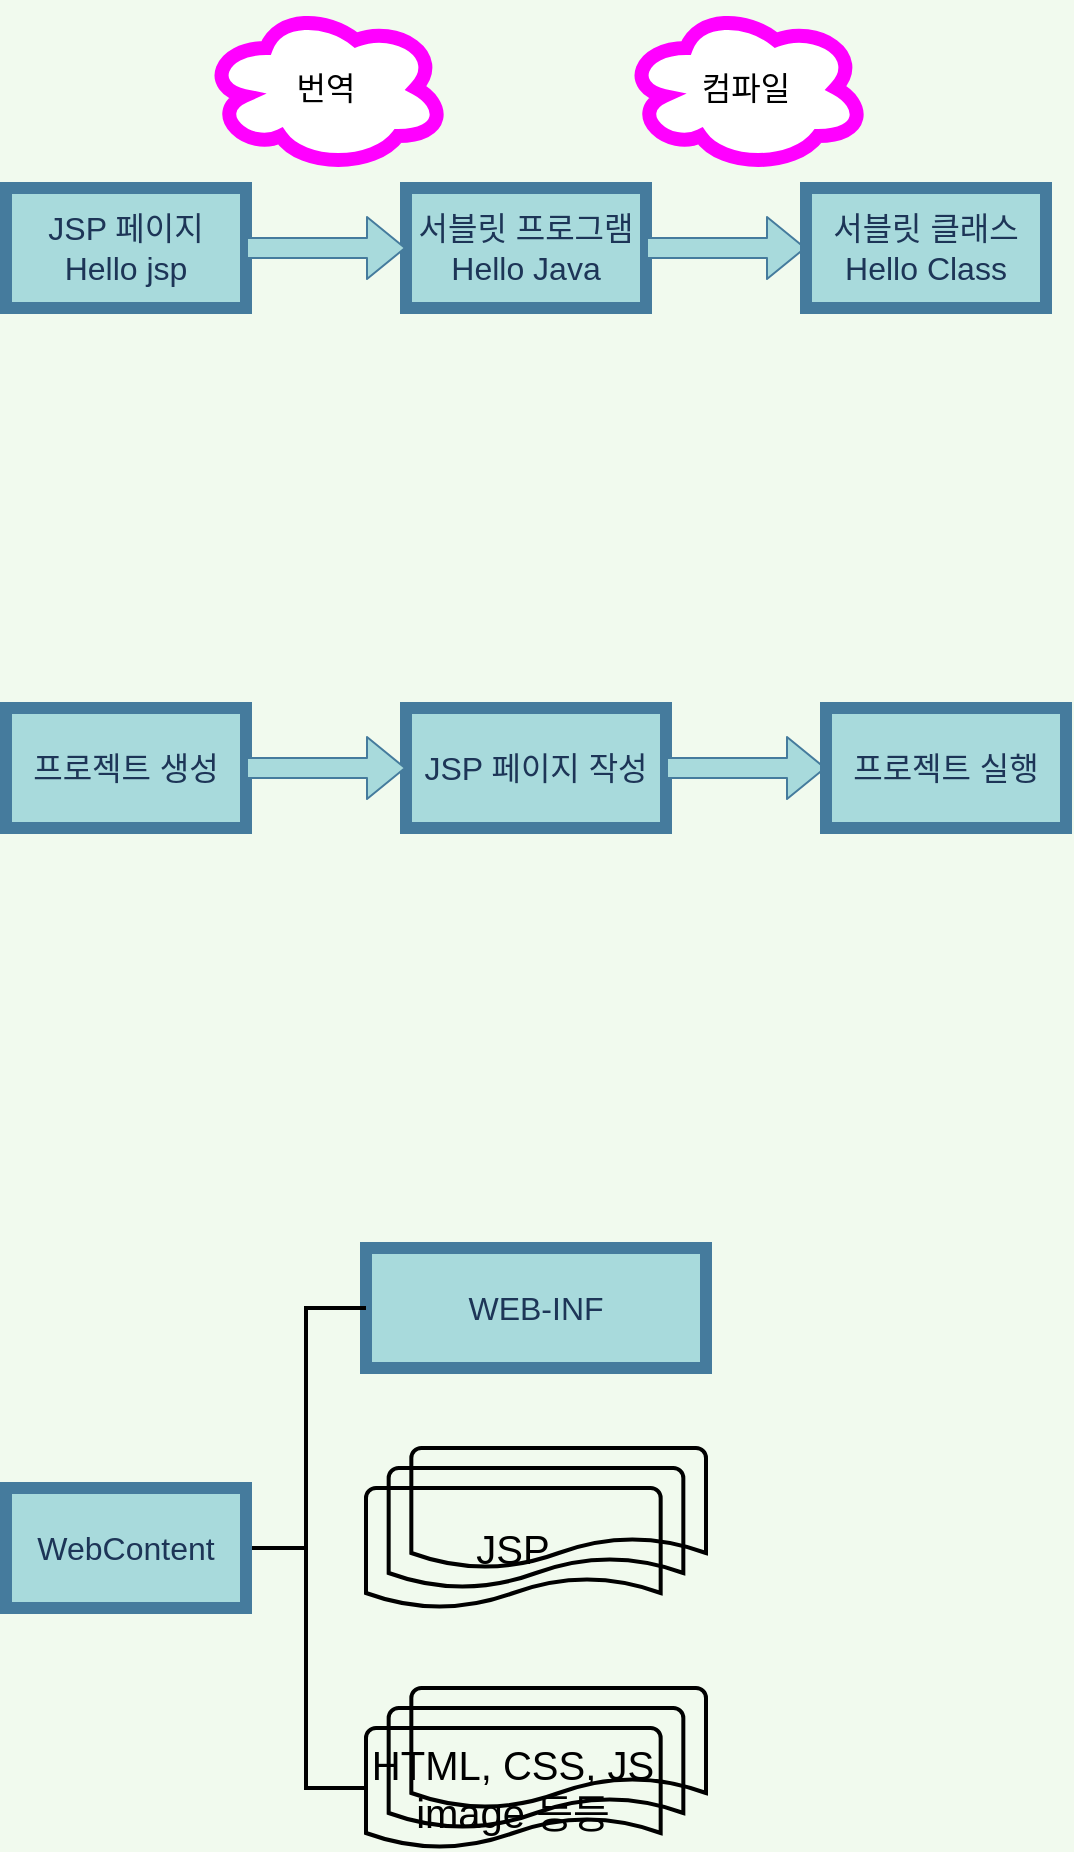 <mxfile version="13.9.9" type="device"><diagram id="0rvbULCz8Sirs2Cx_R-V" name="페이지-1"><mxGraphModel dx="1278" dy="948" grid="1" gridSize="10" guides="1" tooltips="1" connect="1" arrows="1" fold="1" page="1" pageScale="1" pageWidth="827" pageHeight="1169" background="#F1FAEE" math="0" shadow="0"><root><mxCell id="0"/><mxCell id="1" parent="0"/><mxCell id="-EcUMx5FLeWmtjF7BSpC-1" value="JSP 페이지&lt;br&gt;Hello jsp" style="rounded=0;whiteSpace=wrap;html=1;strokeWidth=6;strokeColor=#457B9D;fillColor=#A8DADC;fontColor=#1D3557;fontSize=16;" parent="1" vertex="1"><mxGeometry x="40" y="140" width="120" height="60" as="geometry"/></mxCell><mxCell id="-EcUMx5FLeWmtjF7BSpC-2" value="서블릿 프로그램&lt;br&gt;Hello Java" style="rounded=0;whiteSpace=wrap;html=1;strokeWidth=6;strokeColor=#457B9D;fillColor=#A8DADC;fontColor=#1D3557;fontSize=16;" parent="1" vertex="1"><mxGeometry x="240" y="140" width="120" height="60" as="geometry"/></mxCell><mxCell id="-EcUMx5FLeWmtjF7BSpC-3" value="" style="shape=flexArrow;endArrow=classic;html=1;strokeColor=#457B9D;fillColor=#A8DADC;fontSize=16;fontColor=#1D3557;exitX=1;exitY=0.5;exitDx=0;exitDy=0;entryX=0;entryY=0.5;entryDx=0;entryDy=0;" parent="1" source="-EcUMx5FLeWmtjF7BSpC-1" target="-EcUMx5FLeWmtjF7BSpC-2" edge="1"><mxGeometry width="50" height="50" relative="1" as="geometry"><mxPoint x="390" y="500" as="sourcePoint"/><mxPoint x="440" y="450" as="targetPoint"/></mxGeometry></mxCell><mxCell id="-EcUMx5FLeWmtjF7BSpC-4" value="번역" style="ellipse;shape=cloud;whiteSpace=wrap;html=1;rounded=0;sketch=0;fontSize=16;strokeColor=#FF00FF;strokeWidth=7;" parent="1" vertex="1"><mxGeometry x="140" y="50" width="120" height="80" as="geometry"/></mxCell><mxCell id="-EcUMx5FLeWmtjF7BSpC-5" value="" style="shape=flexArrow;endArrow=classic;html=1;strokeColor=#457B9D;fillColor=#A8DADC;fontSize=16;fontColor=#1D3557;exitX=1;exitY=0.5;exitDx=0;exitDy=0;entryX=0;entryY=0.5;entryDx=0;entryDy=0;" parent="1" target="-EcUMx5FLeWmtjF7BSpC-6" edge="1"><mxGeometry width="50" height="50" relative="1" as="geometry"><mxPoint x="360" y="170" as="sourcePoint"/><mxPoint x="640" y="450" as="targetPoint"/></mxGeometry></mxCell><mxCell id="-EcUMx5FLeWmtjF7BSpC-6" value="서블릿 클래스&lt;br&gt;Hello Class" style="rounded=0;whiteSpace=wrap;html=1;strokeWidth=6;strokeColor=#457B9D;fillColor=#A8DADC;fontColor=#1D3557;fontSize=16;" parent="1" vertex="1"><mxGeometry x="440" y="140" width="120" height="60" as="geometry"/></mxCell><mxCell id="-EcUMx5FLeWmtjF7BSpC-7" value="컴파일" style="ellipse;shape=cloud;whiteSpace=wrap;html=1;rounded=0;sketch=0;fontSize=16;strokeColor=#FF00FF;strokeWidth=7;" parent="1" vertex="1"><mxGeometry x="350" y="50" width="120" height="80" as="geometry"/></mxCell><mxCell id="wzgUvtdiHeAFrp-MRWVQ-1" value="프로젝트 생성" style="rounded=0;whiteSpace=wrap;html=1;strokeWidth=6;strokeColor=#457B9D;fillColor=#A8DADC;fontColor=#1D3557;fontSize=16;" vertex="1" parent="1"><mxGeometry x="40" y="400" width="120" height="60" as="geometry"/></mxCell><mxCell id="wzgUvtdiHeAFrp-MRWVQ-2" value="JSP 페이지 작성" style="rounded=0;whiteSpace=wrap;html=1;strokeWidth=6;strokeColor=#457B9D;fillColor=#A8DADC;fontColor=#1D3557;fontSize=16;" vertex="1" parent="1"><mxGeometry x="240" y="400" width="130" height="60" as="geometry"/></mxCell><mxCell id="wzgUvtdiHeAFrp-MRWVQ-3" value="" style="shape=flexArrow;endArrow=classic;html=1;strokeColor=#457B9D;fillColor=#A8DADC;fontSize=16;fontColor=#1D3557;exitX=1;exitY=0.5;exitDx=0;exitDy=0;entryX=0;entryY=0.5;entryDx=0;entryDy=0;" edge="1" source="wzgUvtdiHeAFrp-MRWVQ-1" target="wzgUvtdiHeAFrp-MRWVQ-2" parent="1"><mxGeometry width="50" height="50" relative="1" as="geometry"><mxPoint x="390" y="760" as="sourcePoint"/><mxPoint x="440" y="710" as="targetPoint"/></mxGeometry></mxCell><mxCell id="wzgUvtdiHeAFrp-MRWVQ-5" value="" style="shape=flexArrow;endArrow=classic;html=1;strokeColor=#457B9D;fillColor=#A8DADC;fontSize=16;fontColor=#1D3557;entryX=0;entryY=0.5;entryDx=0;entryDy=0;" edge="1" target="wzgUvtdiHeAFrp-MRWVQ-6" parent="1"><mxGeometry width="50" height="50" relative="1" as="geometry"><mxPoint x="370" y="430" as="sourcePoint"/><mxPoint x="650" y="710" as="targetPoint"/></mxGeometry></mxCell><mxCell id="wzgUvtdiHeAFrp-MRWVQ-6" value="프로젝트 실행" style="rounded=0;whiteSpace=wrap;html=1;strokeWidth=6;strokeColor=#457B9D;fillColor=#A8DADC;fontColor=#1D3557;fontSize=16;" vertex="1" parent="1"><mxGeometry x="450" y="400" width="120" height="60" as="geometry"/></mxCell><mxCell id="wzgUvtdiHeAFrp-MRWVQ-9" value="WEB-INF" style="rounded=0;whiteSpace=wrap;html=1;strokeWidth=6;strokeColor=#457B9D;fillColor=#A8DADC;fontColor=#1D3557;fontSize=16;" vertex="1" parent="1"><mxGeometry x="220" y="670" width="170" height="60" as="geometry"/></mxCell><mxCell id="wzgUvtdiHeAFrp-MRWVQ-16" value="" style="group" vertex="1" connectable="0" parent="1"><mxGeometry x="220" y="890" width="170" height="80" as="geometry"/></mxCell><mxCell id="wzgUvtdiHeAFrp-MRWVQ-13" value="" style="strokeWidth=2;html=1;shape=mxgraph.flowchart.document2;whiteSpace=wrap;size=0.25;fillColor=none;" vertex="1" parent="wzgUvtdiHeAFrp-MRWVQ-16"><mxGeometry x="22.667" width="147.333" height="60" as="geometry"/></mxCell><mxCell id="wzgUvtdiHeAFrp-MRWVQ-14" value="" style="strokeWidth=2;html=1;shape=mxgraph.flowchart.document2;whiteSpace=wrap;size=0.25;fillColor=none;" vertex="1" parent="wzgUvtdiHeAFrp-MRWVQ-16"><mxGeometry x="11.333" y="10" width="147.333" height="60" as="geometry"/></mxCell><mxCell id="wzgUvtdiHeAFrp-MRWVQ-15" value="HTML, CSS, JS&lt;br&gt;image 등등" style="strokeWidth=2;html=1;shape=mxgraph.flowchart.document2;whiteSpace=wrap;size=0.25;fillColor=none;fontSize=20;" vertex="1" parent="wzgUvtdiHeAFrp-MRWVQ-16"><mxGeometry y="20" width="147.333" height="60" as="geometry"/></mxCell><mxCell id="wzgUvtdiHeAFrp-MRWVQ-17" value="" style="group" vertex="1" connectable="0" parent="1"><mxGeometry x="220" y="770" width="170" height="80" as="geometry"/></mxCell><mxCell id="wzgUvtdiHeAFrp-MRWVQ-10" value="" style="strokeWidth=2;html=1;shape=mxgraph.flowchart.document2;whiteSpace=wrap;size=0.25;fillColor=none;" vertex="1" parent="wzgUvtdiHeAFrp-MRWVQ-17"><mxGeometry x="22.667" width="147.333" height="60" as="geometry"/></mxCell><mxCell id="wzgUvtdiHeAFrp-MRWVQ-11" value="" style="strokeWidth=2;html=1;shape=mxgraph.flowchart.document2;whiteSpace=wrap;size=0.25;fillColor=none;" vertex="1" parent="wzgUvtdiHeAFrp-MRWVQ-17"><mxGeometry x="11.333" y="10" width="147.333" height="60" as="geometry"/></mxCell><mxCell id="wzgUvtdiHeAFrp-MRWVQ-12" value="JSP" style="strokeWidth=2;html=1;shape=mxgraph.flowchart.document2;whiteSpace=wrap;size=0.25;fillColor=none;fontSize=20;" vertex="1" parent="wzgUvtdiHeAFrp-MRWVQ-17"><mxGeometry y="20" width="147.333" height="60" as="geometry"/></mxCell><mxCell id="wzgUvtdiHeAFrp-MRWVQ-18" value="" style="strokeWidth=2;html=1;shape=mxgraph.flowchart.annotation_2;align=left;labelPosition=right;pointerEvents=1;fillColor=none;fontSize=20;" vertex="1" parent="1"><mxGeometry x="160" y="700" width="60" height="240" as="geometry"/></mxCell><mxCell id="wzgUvtdiHeAFrp-MRWVQ-8" value="WebContent" style="rounded=0;whiteSpace=wrap;html=1;strokeWidth=6;strokeColor=#457B9D;fillColor=#A8DADC;fontColor=#1D3557;fontSize=16;" vertex="1" parent="1"><mxGeometry x="40" y="790" width="120" height="60" as="geometry"/></mxCell></root></mxGraphModel></diagram></mxfile>